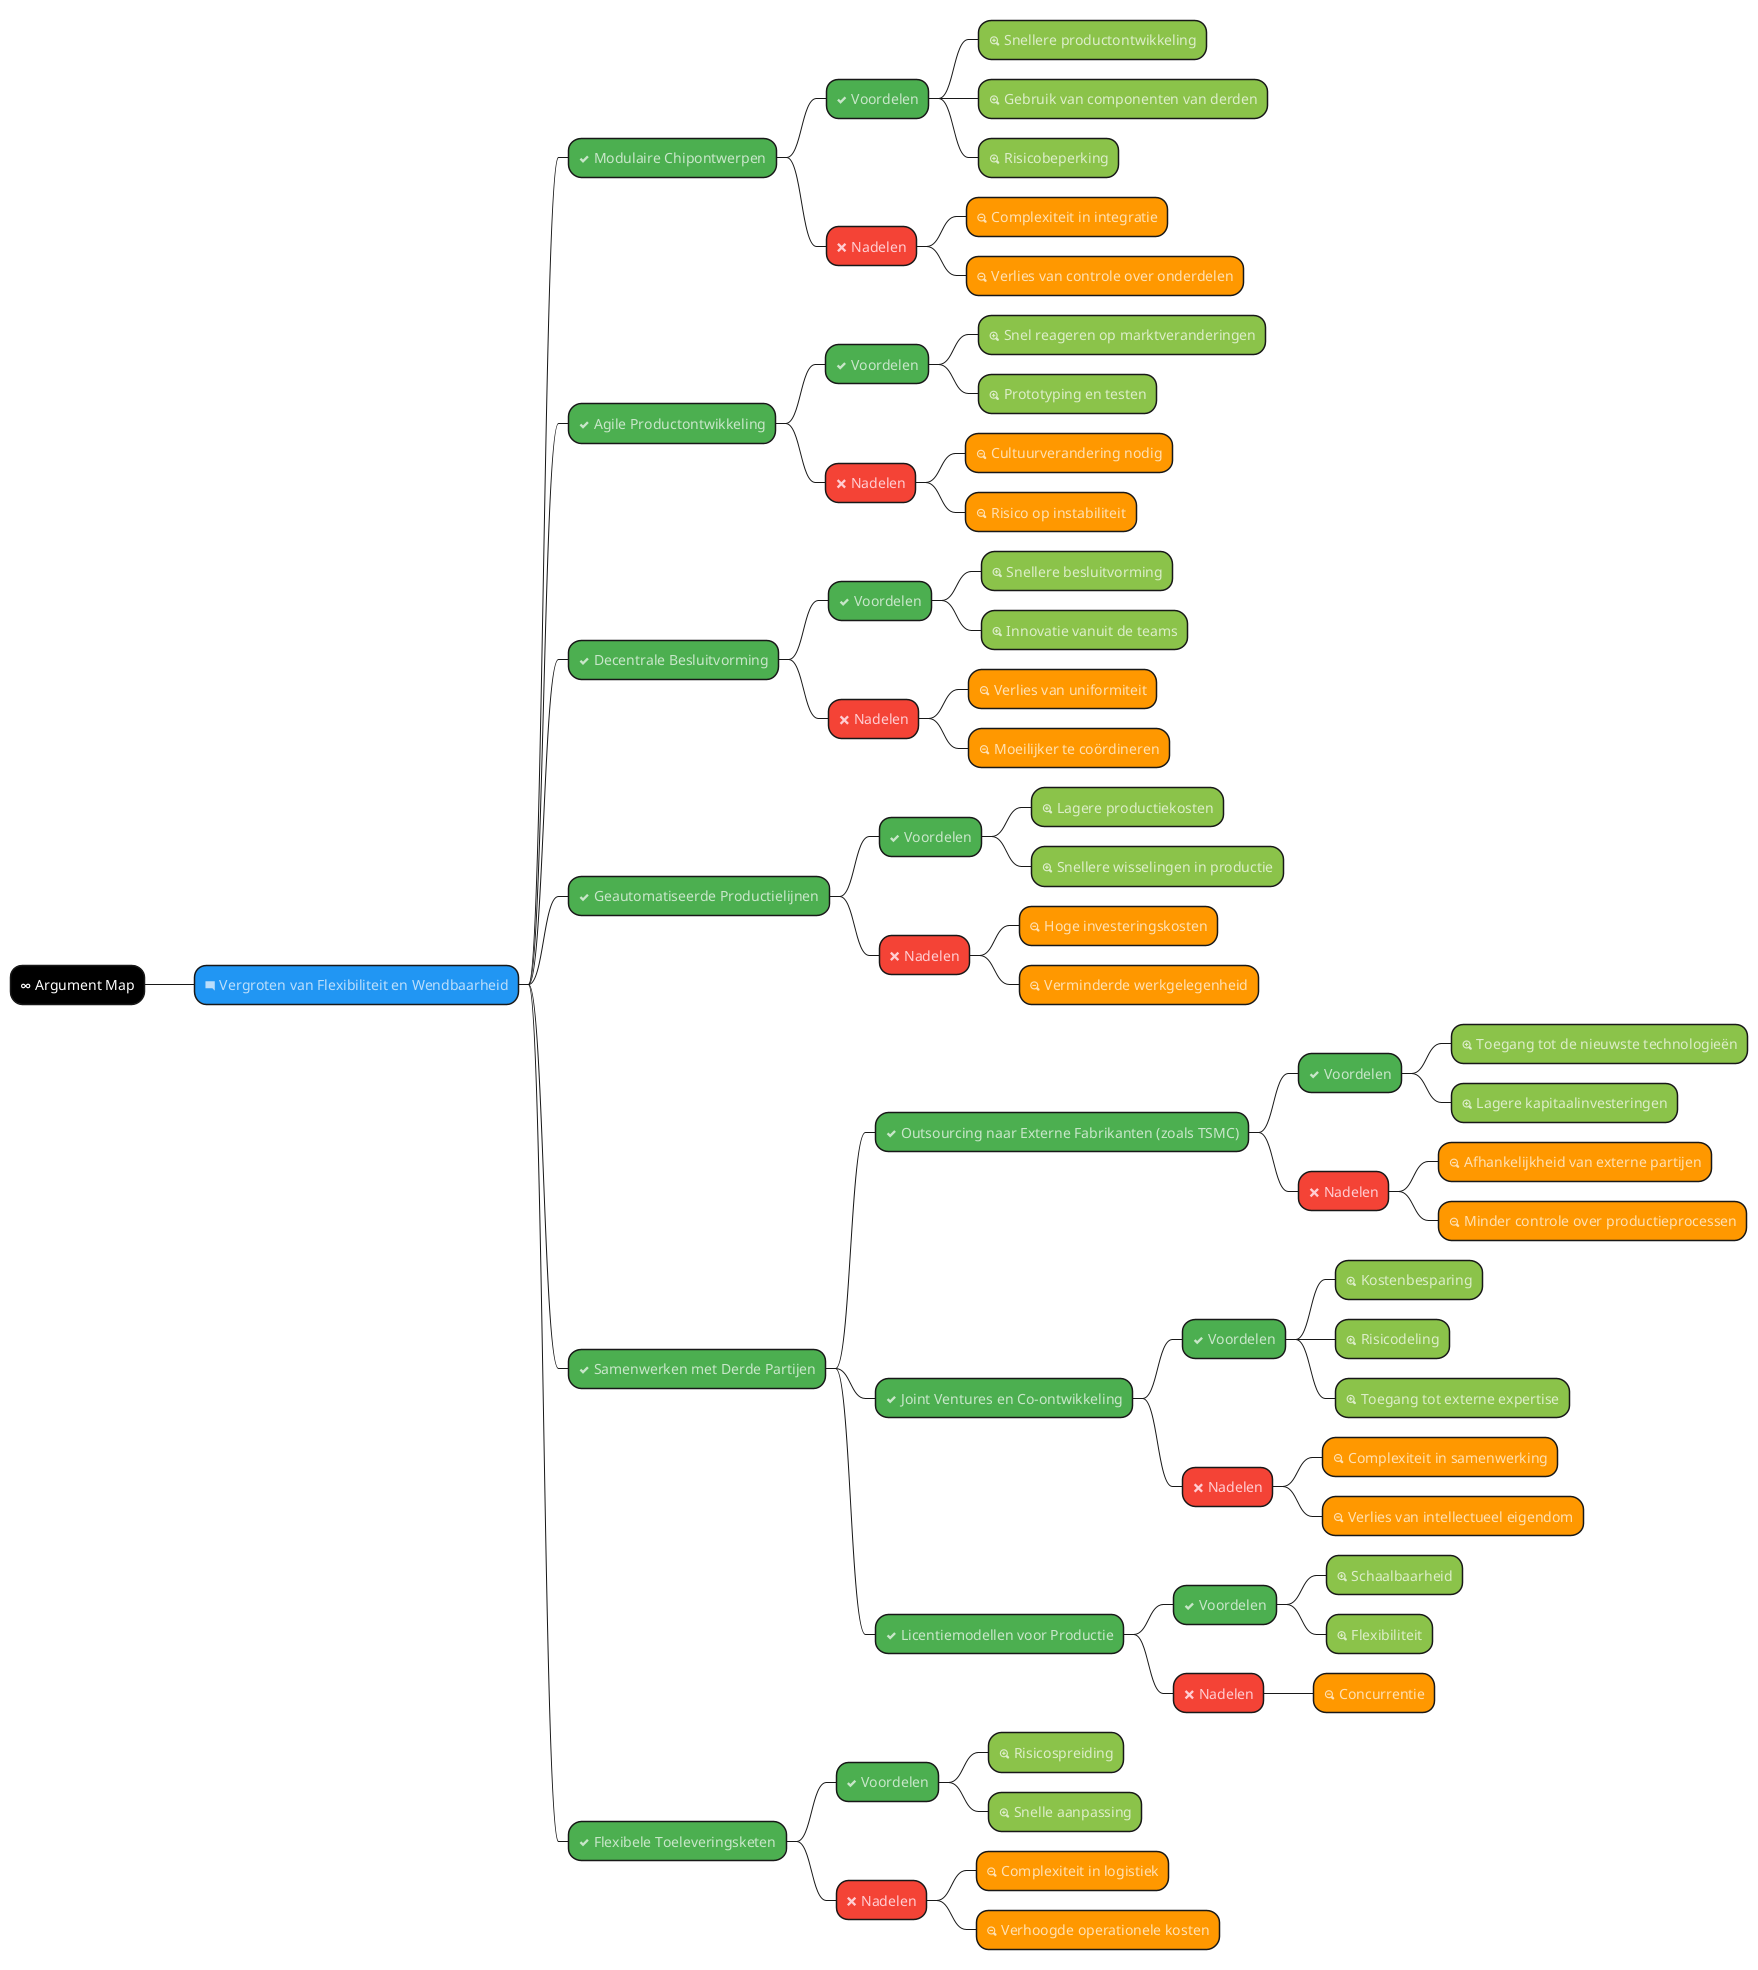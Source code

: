 @startmindmap
*[#000000] <color:#FFFFFF><&infinity> Argument Map
**[#2196F3] <color:#BBDEFB><&comment-square> Vergroten van Flexibiliteit en Wendbaarheid

***[#4CAF50] <color:#C8E6C9><&check> Modulaire Chipontwerpen
****[#4CAF50] <color:#C8E6C9><&check> Voordelen
*****[#8BC34A] <color:#DCEDC8><&zoom-in> Snellere productontwikkeling
*****[#8BC34A] <color:#DCEDC8><&zoom-in> Gebruik van componenten van derden
*****[#8BC34A] <color:#DCEDC8><&zoom-in> Risicobeperking
****[#F44336] <color:#FFCDD2><&x> Nadelen
*****[#FF9800] <color:#FFE0B2><&zoom-out> Complexiteit in integratie
*****[#FF9800] <color:#FFE0B2><&zoom-out> Verlies van controle over onderdelen

***[#4CAF50] <color:#C8E6C9><&check> Agile Productontwikkeling
****[#4CAF50] <color:#C8E6C9><&check> Voordelen
*****[#8BC34A] <color:#DCEDC8><&zoom-in> Snel reageren op marktveranderingen
*****[#8BC34A] <color:#DCEDC8><&zoom-in> Prototyping en testen
****[#F44336] <color:#FFCDD2><&x> Nadelen
*****[#FF9800] <color:#FFE0B2><&zoom-out> Cultuurverandering nodig
*****[#FF9800] <color:#FFE0B2><&zoom-out> Risico op instabiliteit

***[#4CAF50] <color:#C8E6C9><&check> Decentrale Besluitvorming
****[#4CAF50] <color:#C8E6C9><&check> Voordelen
*****[#8BC34A] <color:#DCEDC8><&zoom-in> Snellere besluitvorming
*****[#8BC34A] <color:#DCEDC8><&zoom-in> Innovatie vanuit de teams
****[#F44336] <color:#FFCDD2><&x> Nadelen
*****[#FF9800] <color:#FFE0B2><&zoom-out> Verlies van uniformiteit
*****[#FF9800] <color:#FFE0B2><&zoom-out> Moeilijker te coördineren

***[#4CAF50] <color:#C8E6C9><&check> Geautomatiseerde Productielijnen
****[#4CAF50] <color:#C8E6C9><&check> Voordelen
*****[#8BC34A] <color:#DCEDC8><&zoom-in> Lagere productiekosten
*****[#8BC34A] <color:#DCEDC8><&zoom-in> Snellere wisselingen in productie
****[#F44336] <color:#FFCDD2><&x> Nadelen
*****[#FF9800] <color:#FFE0B2><&zoom-out> Hoge investeringskosten
*****[#FF9800] <color:#FFE0B2><&zoom-out> Verminderde werkgelegenheid

***[#4CAF50] <color:#C8E6C9><&check> Samenwerken met Derde Partijen
****[#4CAF50] <color:#C8E6C9><&check> Outsourcing naar Externe Fabrikanten (zoals TSMC)
*****[#4CAF50] <color:#C8E6C9><&check> Voordelen
******[#8BC34A] <color:#DCEDC8><&zoom-in> Toegang tot de nieuwste technologieën
******[#8BC34A] <color:#DCEDC8><&zoom-in> Lagere kapitaalinvesteringen
*****[#F44336] <color:#FFCDD2><&x> Nadelen
******[#FF9800] <color:#FFE0B2><&zoom-out> Afhankelijkheid van externe partijen
******[#FF9800] <color:#FFE0B2><&zoom-out> Minder controle over productieprocessen

****[#4CAF50] <color:#C8E6C9><&check> Joint Ventures en Co-ontwikkeling
*****[#4CAF50] <color:#C8E6C9><&check> Voordelen
******[#8BC34A] <color:#DCEDC8><&zoom-in> Kostenbesparing
******[#8BC34A] <color:#DCEDC8><&zoom-in> Risicodeling
******[#8BC34A] <color:#DCEDC8><&zoom-in> Toegang tot externe expertise
*****[#F44336] <color:#FFCDD2><&x> Nadelen
******[#FF9800] <color:#FFE0B2><&zoom-out> Complexiteit in samenwerking
******[#FF9800] <color:#FFE0B2><&zoom-out> Verlies van intellectueel eigendom

****[#4CAF50] <color:#C8E6C9><&check> Licentiemodellen voor Productie
*****[#4CAF50] <color:#C8E6C9><&check> Voordelen
******[#8BC34A] <color:#DCEDC8><&zoom-in> Schaalbaarheid
******[#8BC34A] <color:#DCEDC8><&zoom-in> Flexibiliteit
*****[#F44336] <color:#FFCDD2><&x> Nadelen
******[#FF9800] <color:#FFE0B2><&zoom-out> Concurrentie

***[#4CAF50] <color:#C8E6C9><&check> Flexibele Toeleveringsketen
****[#4CAF50] <color:#C8E6C9><&check> Voordelen
*****[#8BC34A] <color:#DCEDC8><&zoom-in> Risicospreiding
*****[#8BC34A] <color:#DCEDC8><&zoom-in> Snelle aanpassing
****[#F44336] <color:#FFCDD2><&x> Nadelen
*****[#FF9800] <color:#FFE0B2><&zoom-out> Complexiteit in logistiek
*****[#FF9800] <color:#FFE0B2><&zoom-out> Verhoogde operationele kosten
@endmindmap
@startuml
' Copy your diagram content here
@enduml
